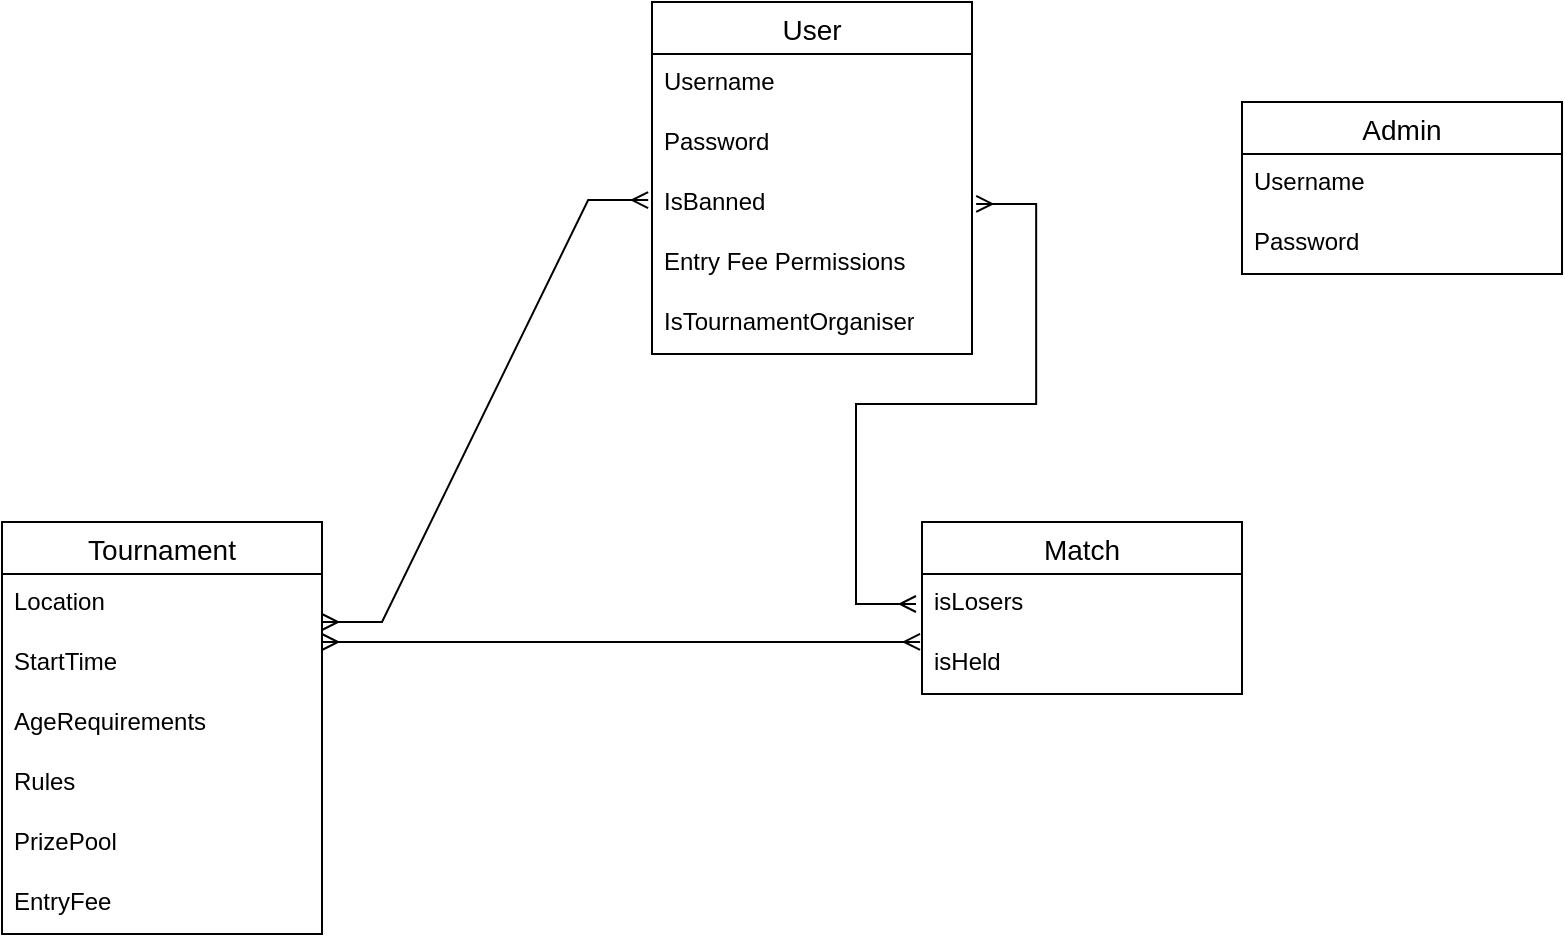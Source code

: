 <mxfile version="25.0.3">
  <diagram id="R2lEEEUBdFMjLlhIrx00" name="Page-1">
    <mxGraphModel dx="2074" dy="1114" grid="1" gridSize="10" guides="1" tooltips="1" connect="1" arrows="1" fold="1" page="1" pageScale="1" pageWidth="850" pageHeight="1100" math="0" shadow="0" extFonts="Permanent Marker^https://fonts.googleapis.com/css?family=Permanent+Marker">
      <root>
        <mxCell id="0" />
        <mxCell id="1" parent="0" />
        <mxCell id="1siRpDLE7G1UTJXl0ly5-10" value="" style="edgeStyle=entityRelationEdgeStyle;fontSize=12;html=1;endArrow=ERmany;startArrow=ERmany;rounded=0;exitX=1;exitY=0.5;exitDx=0;exitDy=0;entryX=-0.012;entryY=0.767;entryDx=0;entryDy=0;entryPerimeter=0;" parent="1" edge="1">
          <mxGeometry width="100" height="100" relative="1" as="geometry">
            <mxPoint x="260" y="330" as="sourcePoint" />
            <mxPoint x="423.08" y="119.01" as="targetPoint" />
          </mxGeometry>
        </mxCell>
        <mxCell id="1siRpDLE7G1UTJXl0ly5-11" value="" style="edgeStyle=entityRelationEdgeStyle;fontSize=12;html=1;endArrow=ERmany;startArrow=ERmany;rounded=0;exitX=1.013;exitY=0.833;exitDx=0;exitDy=0;exitPerimeter=0;" parent="1" edge="1">
          <mxGeometry width="100" height="100" relative="1" as="geometry">
            <mxPoint x="587.08" y="120.99" as="sourcePoint" />
            <mxPoint x="557" y="321" as="targetPoint" />
          </mxGeometry>
        </mxCell>
        <mxCell id="1siRpDLE7G1UTJXl0ly5-12" value="" style="edgeStyle=entityRelationEdgeStyle;fontSize=12;html=1;endArrow=ERmany;startArrow=ERmany;rounded=0;exitX=1;exitY=0.75;exitDx=0;exitDy=0;entryX=-0.006;entryY=0.133;entryDx=0;entryDy=0;entryPerimeter=0;" parent="1" target="ftq72DJr9CmXEag7NqlK-7" edge="1">
          <mxGeometry width="100" height="100" relative="1" as="geometry">
            <mxPoint x="260" y="340" as="sourcePoint" />
            <mxPoint x="550" y="340" as="targetPoint" />
          </mxGeometry>
        </mxCell>
        <mxCell id="ftq72DJr9CmXEag7NqlK-5" value="Match" style="swimlane;fontStyle=0;childLayout=stackLayout;horizontal=1;startSize=26;horizontalStack=0;resizeParent=1;resizeParentMax=0;resizeLast=0;collapsible=1;marginBottom=0;align=center;fontSize=14;" parent="1" vertex="1">
          <mxGeometry x="560" y="280" width="160" height="86" as="geometry" />
        </mxCell>
        <mxCell id="ftq72DJr9CmXEag7NqlK-6" value="isLosers" style="text;strokeColor=none;fillColor=none;spacingLeft=4;spacingRight=4;overflow=hidden;rotatable=0;points=[[0,0.5],[1,0.5]];portConstraint=eastwest;fontSize=12;whiteSpace=wrap;html=1;" parent="ftq72DJr9CmXEag7NqlK-5" vertex="1">
          <mxGeometry y="26" width="160" height="30" as="geometry" />
        </mxCell>
        <mxCell id="ftq72DJr9CmXEag7NqlK-7" value="isHeld" style="text;strokeColor=none;fillColor=none;spacingLeft=4;spacingRight=4;overflow=hidden;rotatable=0;points=[[0,0.5],[1,0.5]];portConstraint=eastwest;fontSize=12;whiteSpace=wrap;html=1;" parent="ftq72DJr9CmXEag7NqlK-5" vertex="1">
          <mxGeometry y="56" width="160" height="30" as="geometry" />
        </mxCell>
        <mxCell id="ftq72DJr9CmXEag7NqlK-13" value="Admin" style="swimlane;fontStyle=0;childLayout=stackLayout;horizontal=1;startSize=26;horizontalStack=0;resizeParent=1;resizeParentMax=0;resizeLast=0;collapsible=1;marginBottom=0;align=center;fontSize=14;" parent="1" vertex="1">
          <mxGeometry x="720" y="70" width="160" height="86" as="geometry" />
        </mxCell>
        <mxCell id="ftq72DJr9CmXEag7NqlK-14" value="Username" style="text;strokeColor=none;fillColor=none;spacingLeft=4;spacingRight=4;overflow=hidden;rotatable=0;points=[[0,0.5],[1,0.5]];portConstraint=eastwest;fontSize=12;whiteSpace=wrap;html=1;" parent="ftq72DJr9CmXEag7NqlK-13" vertex="1">
          <mxGeometry y="26" width="160" height="30" as="geometry" />
        </mxCell>
        <mxCell id="ftq72DJr9CmXEag7NqlK-15" value="Password" style="text;strokeColor=none;fillColor=none;spacingLeft=4;spacingRight=4;overflow=hidden;rotatable=0;points=[[0,0.5],[1,0.5]];portConstraint=eastwest;fontSize=12;whiteSpace=wrap;html=1;" parent="ftq72DJr9CmXEag7NqlK-13" vertex="1">
          <mxGeometry y="56" width="160" height="30" as="geometry" />
        </mxCell>
        <mxCell id="ftq72DJr9CmXEag7NqlK-1" value="Tournament" style="swimlane;fontStyle=0;childLayout=stackLayout;horizontal=1;startSize=26;horizontalStack=0;resizeParent=1;resizeParentMax=0;resizeLast=0;collapsible=1;marginBottom=0;align=center;fontSize=14;movable=1;resizable=1;rotatable=1;deletable=1;editable=1;locked=0;connectable=1;" parent="1" vertex="1">
          <mxGeometry x="100" y="280" width="160" height="206" as="geometry">
            <mxRectangle x="100" y="280" width="110" height="30" as="alternateBounds" />
          </mxGeometry>
        </mxCell>
        <mxCell id="ftq72DJr9CmXEag7NqlK-2" value="Location" style="text;strokeColor=none;fillColor=none;spacingLeft=4;spacingRight=4;overflow=hidden;rotatable=0;points=[[0,0.5],[1,0.5]];portConstraint=eastwest;fontSize=12;whiteSpace=wrap;html=1;" parent="ftq72DJr9CmXEag7NqlK-1" vertex="1">
          <mxGeometry y="26" width="160" height="30" as="geometry" />
        </mxCell>
        <mxCell id="ftq72DJr9CmXEag7NqlK-4" value="StartTime" style="text;strokeColor=none;fillColor=none;spacingLeft=4;spacingRight=4;overflow=hidden;rotatable=0;points=[[0,0.5],[1,0.5]];portConstraint=eastwest;fontSize=12;whiteSpace=wrap;html=1;" parent="ftq72DJr9CmXEag7NqlK-1" vertex="1">
          <mxGeometry y="56" width="160" height="30" as="geometry" />
        </mxCell>
        <mxCell id="ftq72DJr9CmXEag7NqlK-3" value="AgeRequirements" style="text;strokeColor=none;fillColor=none;spacingLeft=4;spacingRight=4;overflow=hidden;rotatable=0;points=[[0,0.5],[1,0.5]];portConstraint=eastwest;fontSize=12;whiteSpace=wrap;html=1;" parent="ftq72DJr9CmXEag7NqlK-1" vertex="1">
          <mxGeometry y="86" width="160" height="30" as="geometry" />
        </mxCell>
        <mxCell id="ftq72DJr9CmXEag7NqlK-19" value="Rules" style="text;strokeColor=none;fillColor=none;spacingLeft=4;spacingRight=4;overflow=hidden;rotatable=0;points=[[0,0.5],[1,0.5]];portConstraint=eastwest;fontSize=12;whiteSpace=wrap;html=1;" parent="ftq72DJr9CmXEag7NqlK-1" vertex="1">
          <mxGeometry y="116" width="160" height="30" as="geometry" />
        </mxCell>
        <mxCell id="ftq72DJr9CmXEag7NqlK-27" value="PrizePool" style="text;strokeColor=none;fillColor=none;spacingLeft=4;spacingRight=4;overflow=hidden;rotatable=0;points=[[0,0.5],[1,0.5]];portConstraint=eastwest;fontSize=12;whiteSpace=wrap;html=1;" parent="ftq72DJr9CmXEag7NqlK-1" vertex="1">
          <mxGeometry y="146" width="160" height="30" as="geometry" />
        </mxCell>
        <mxCell id="ftq72DJr9CmXEag7NqlK-26" value="EntryFee" style="text;strokeColor=none;fillColor=none;spacingLeft=4;spacingRight=4;overflow=hidden;rotatable=0;points=[[0,0.5],[1,0.5]];portConstraint=eastwest;fontSize=12;whiteSpace=wrap;html=1;" parent="ftq72DJr9CmXEag7NqlK-1" vertex="1">
          <mxGeometry y="176" width="160" height="30" as="geometry" />
        </mxCell>
        <mxCell id="ftq72DJr9CmXEag7NqlK-36" value="User" style="swimlane;fontStyle=0;childLayout=stackLayout;horizontal=1;startSize=26;horizontalStack=0;resizeParent=1;resizeParentMax=0;resizeLast=0;collapsible=1;marginBottom=0;align=center;fontSize=14;" parent="1" vertex="1">
          <mxGeometry x="425" y="20" width="160" height="176" as="geometry">
            <mxRectangle x="425" y="20" width="70" height="30" as="alternateBounds" />
          </mxGeometry>
        </mxCell>
        <mxCell id="ftq72DJr9CmXEag7NqlK-37" value="Username" style="text;strokeColor=none;fillColor=none;spacingLeft=4;spacingRight=4;overflow=hidden;rotatable=0;points=[[0,0.5],[1,0.5]];portConstraint=eastwest;fontSize=12;whiteSpace=wrap;html=1;" parent="ftq72DJr9CmXEag7NqlK-36" vertex="1">
          <mxGeometry y="26" width="160" height="30" as="geometry" />
        </mxCell>
        <mxCell id="ftq72DJr9CmXEag7NqlK-38" value="Password" style="text;strokeColor=none;fillColor=none;spacingLeft=4;spacingRight=4;overflow=hidden;rotatable=0;points=[[0,0.5],[1,0.5]];portConstraint=eastwest;fontSize=12;whiteSpace=wrap;html=1;" parent="ftq72DJr9CmXEag7NqlK-36" vertex="1">
          <mxGeometry y="56" width="160" height="30" as="geometry" />
        </mxCell>
        <mxCell id="ftq72DJr9CmXEag7NqlK-39" value="IsBanned" style="text;strokeColor=none;fillColor=none;spacingLeft=4;spacingRight=4;overflow=hidden;rotatable=0;points=[[0,0.5],[1,0.5]];portConstraint=eastwest;fontSize=12;whiteSpace=wrap;html=1;" parent="ftq72DJr9CmXEag7NqlK-36" vertex="1">
          <mxGeometry y="86" width="160" height="30" as="geometry" />
        </mxCell>
        <mxCell id="ftq72DJr9CmXEag7NqlK-40" value="&lt;div&gt;Entry Fee Permissions&lt;/div&gt;" style="text;strokeColor=none;fillColor=none;spacingLeft=4;spacingRight=4;overflow=hidden;rotatable=0;points=[[0,0.5],[1,0.5]];portConstraint=eastwest;fontSize=12;whiteSpace=wrap;html=1;" parent="ftq72DJr9CmXEag7NqlK-36" vertex="1">
          <mxGeometry y="116" width="160" height="30" as="geometry" />
        </mxCell>
        <mxCell id="WmDpctpIoEQP3AYHlLgL-1" value="&lt;div&gt;IsTournamentOrganiser&lt;/div&gt;&lt;div&gt;&lt;br&gt;&lt;/div&gt;" style="text;strokeColor=none;fillColor=none;spacingLeft=4;spacingRight=4;overflow=hidden;rotatable=0;points=[[0,0.5],[1,0.5]];portConstraint=eastwest;fontSize=12;whiteSpace=wrap;html=1;" vertex="1" parent="ftq72DJr9CmXEag7NqlK-36">
          <mxGeometry y="146" width="160" height="30" as="geometry" />
        </mxCell>
      </root>
    </mxGraphModel>
  </diagram>
</mxfile>
